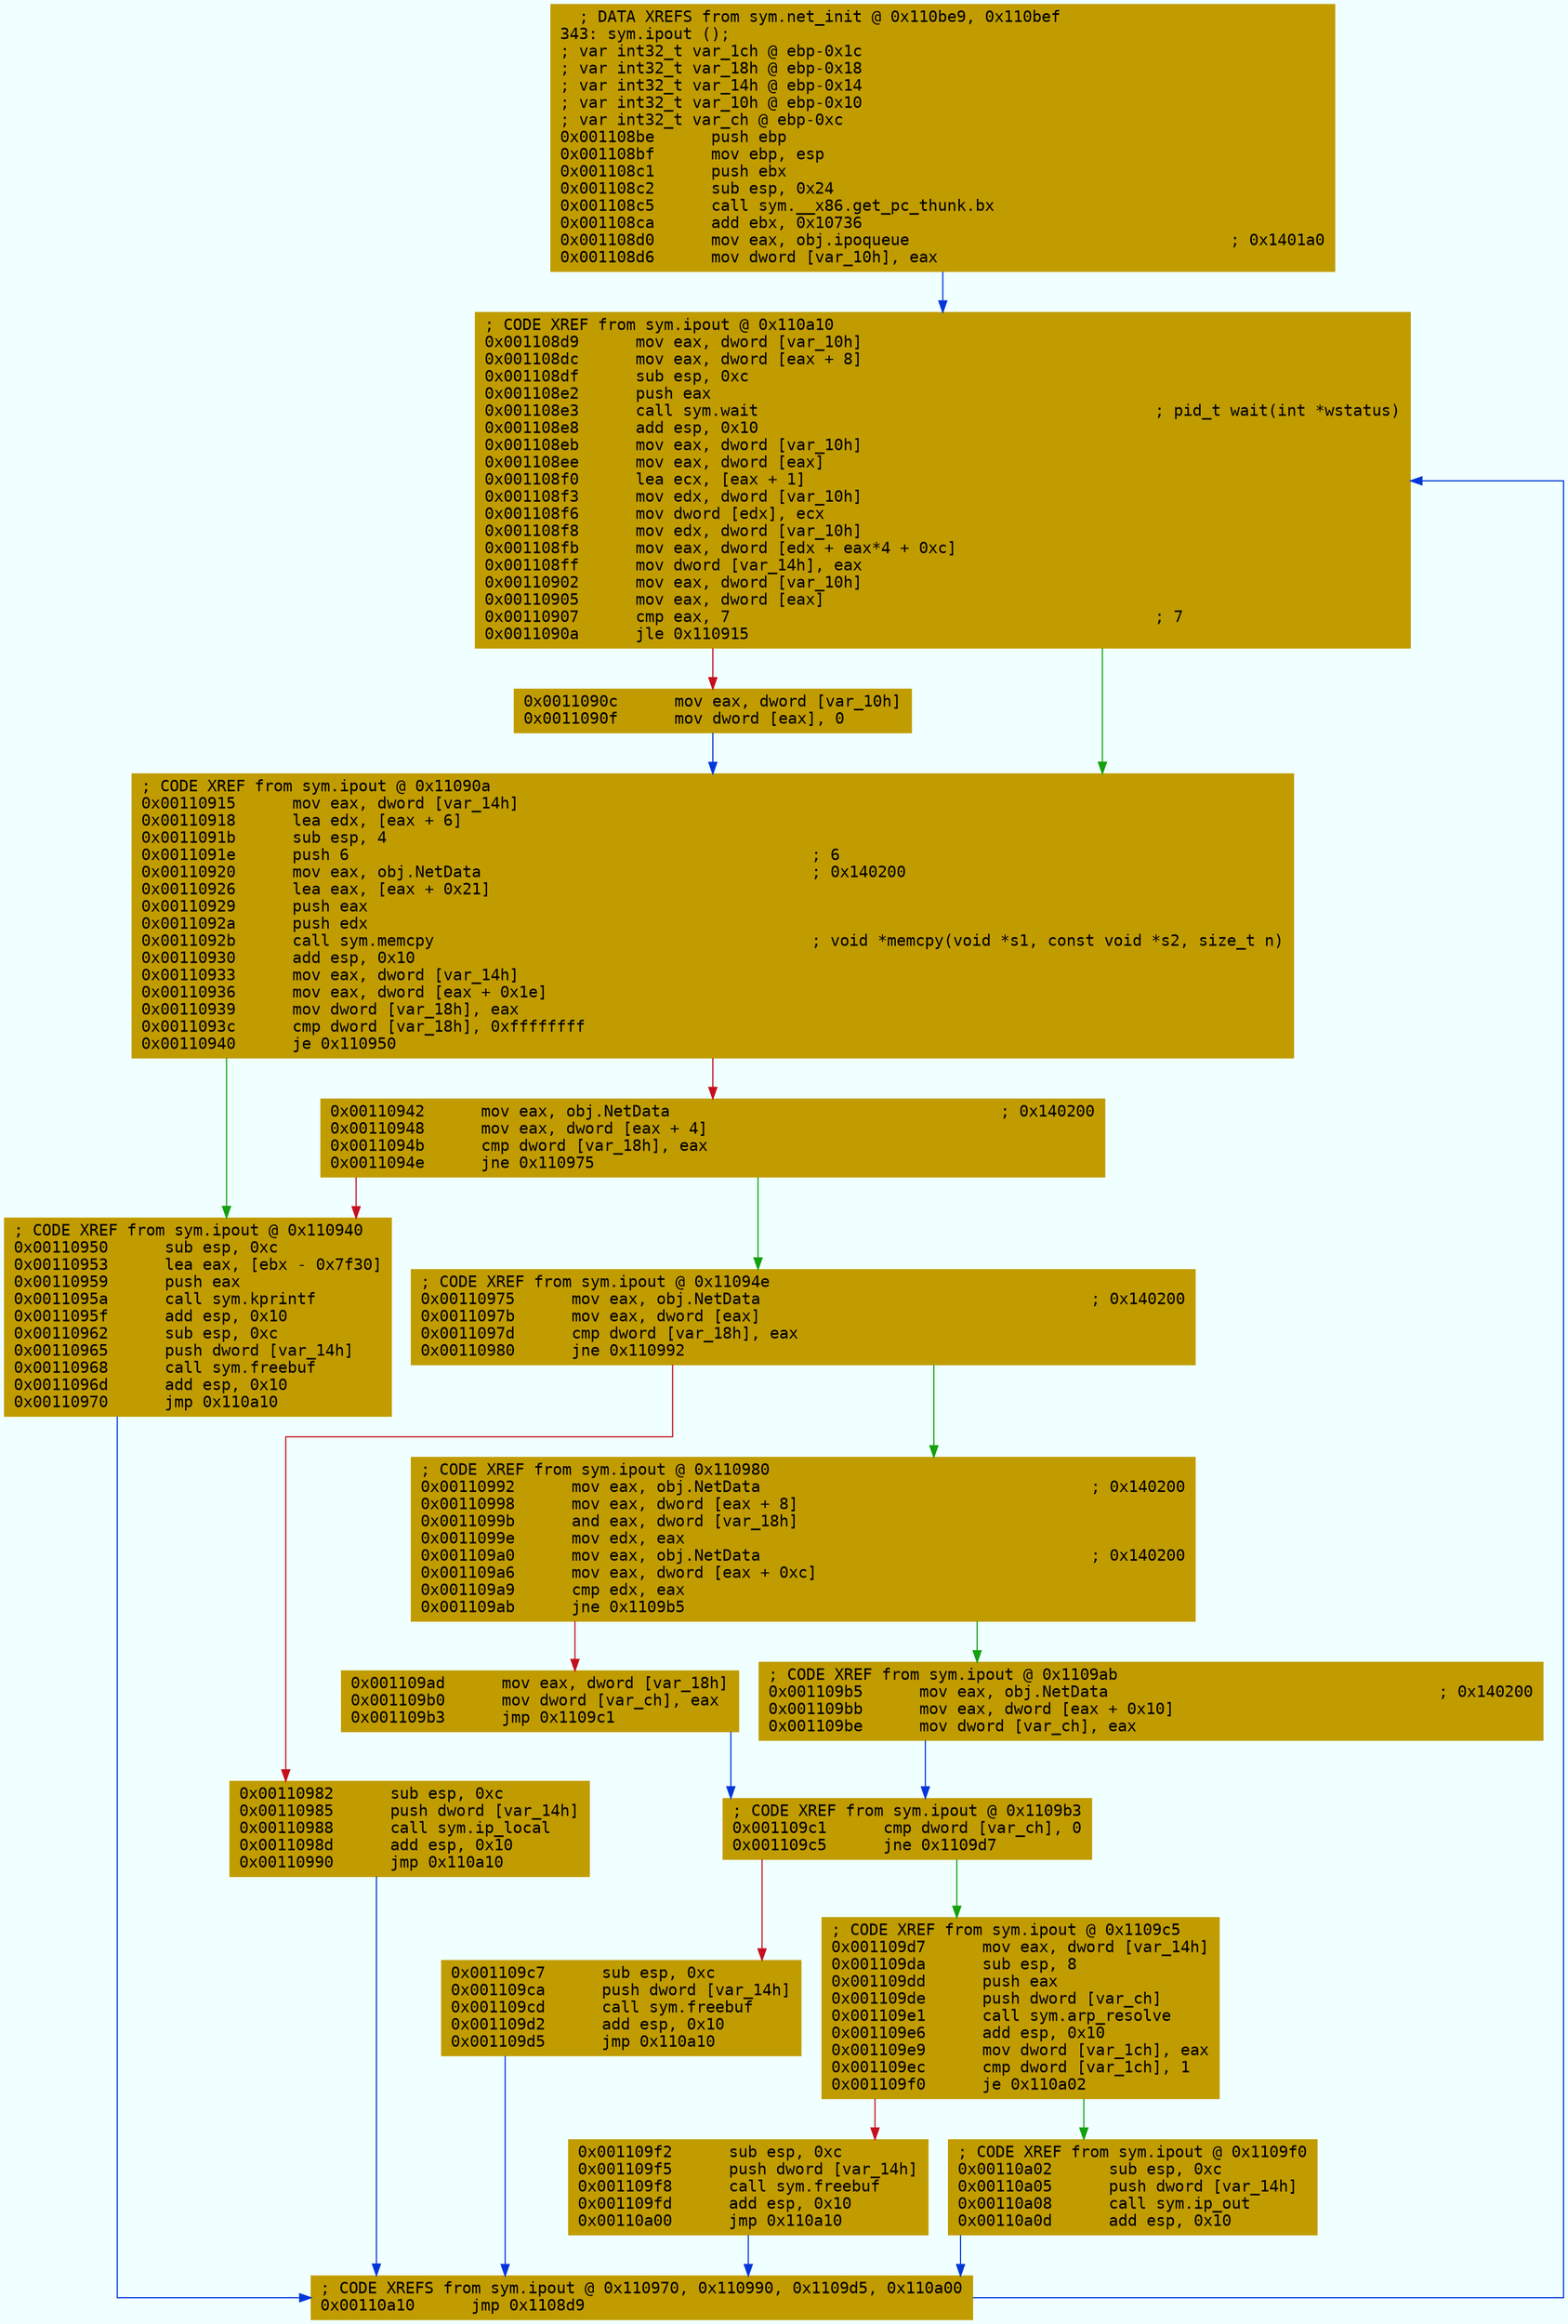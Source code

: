 digraph code {
	graph [bgcolor=azure fontsize=8 fontname="Courier" splines="ortho"];
	node [fillcolor=gray style=filled shape=box];
	edge [arrowhead="normal"];
	"0x001108be" [URL="sym.ipout/0x001108be", fillcolor="#c19c00",color="#c19c00", fontname="Courier",label="  ; DATA XREFS from sym.net_init @ 0x110be9, 0x110bef\l343: sym.ipout ();\l; var int32_t var_1ch @ ebp-0x1c\l; var int32_t var_18h @ ebp-0x18\l; var int32_t var_14h @ ebp-0x14\l; var int32_t var_10h @ ebp-0x10\l; var int32_t var_ch @ ebp-0xc\l0x001108be      push ebp\l0x001108bf      mov ebp, esp\l0x001108c1      push ebx\l0x001108c2      sub esp, 0x24\l0x001108c5      call sym.__x86.get_pc_thunk.bx\l0x001108ca      add ebx, 0x10736\l0x001108d0      mov eax, obj.ipoqueue                                  ; 0x1401a0\l0x001108d6      mov dword [var_10h], eax\l"]
	"0x001108d9" [URL="sym.ipout/0x001108d9", fillcolor="#c19c00",color="#c19c00", fontname="Courier",label="; CODE XREF from sym.ipout @ 0x110a10\l0x001108d9      mov eax, dword [var_10h]\l0x001108dc      mov eax, dword [eax + 8]\l0x001108df      sub esp, 0xc\l0x001108e2      push eax\l0x001108e3      call sym.wait                                          ; pid_t wait(int *wstatus)\l0x001108e8      add esp, 0x10\l0x001108eb      mov eax, dword [var_10h]\l0x001108ee      mov eax, dword [eax]\l0x001108f0      lea ecx, [eax + 1]\l0x001108f3      mov edx, dword [var_10h]\l0x001108f6      mov dword [edx], ecx\l0x001108f8      mov edx, dword [var_10h]\l0x001108fb      mov eax, dword [edx + eax*4 + 0xc]\l0x001108ff      mov dword [var_14h], eax\l0x00110902      mov eax, dword [var_10h]\l0x00110905      mov eax, dword [eax]\l0x00110907      cmp eax, 7                                             ; 7\l0x0011090a      jle 0x110915\l"]
	"0x0011090c" [URL="sym.ipout/0x0011090c", fillcolor="#c19c00",color="#c19c00", fontname="Courier",label="0x0011090c      mov eax, dword [var_10h]\l0x0011090f      mov dword [eax], 0\l"]
	"0x00110915" [URL="sym.ipout/0x00110915", fillcolor="#c19c00",color="#c19c00", fontname="Courier",label="; CODE XREF from sym.ipout @ 0x11090a\l0x00110915      mov eax, dword [var_14h]\l0x00110918      lea edx, [eax + 6]\l0x0011091b      sub esp, 4\l0x0011091e      push 6                                                 ; 6\l0x00110920      mov eax, obj.NetData                                   ; 0x140200\l0x00110926      lea eax, [eax + 0x21]\l0x00110929      push eax\l0x0011092a      push edx\l0x0011092b      call sym.memcpy                                        ; void *memcpy(void *s1, const void *s2, size_t n)\l0x00110930      add esp, 0x10\l0x00110933      mov eax, dword [var_14h]\l0x00110936      mov eax, dword [eax + 0x1e]\l0x00110939      mov dword [var_18h], eax\l0x0011093c      cmp dword [var_18h], 0xffffffff\l0x00110940      je 0x110950\l"]
	"0x00110942" [URL="sym.ipout/0x00110942", fillcolor="#c19c00",color="#c19c00", fontname="Courier",label="0x00110942      mov eax, obj.NetData                                   ; 0x140200\l0x00110948      mov eax, dword [eax + 4]\l0x0011094b      cmp dword [var_18h], eax\l0x0011094e      jne 0x110975\l"]
	"0x00110950" [URL="sym.ipout/0x00110950", fillcolor="#c19c00",color="#c19c00", fontname="Courier",label="; CODE XREF from sym.ipout @ 0x110940\l0x00110950      sub esp, 0xc\l0x00110953      lea eax, [ebx - 0x7f30]\l0x00110959      push eax\l0x0011095a      call sym.kprintf\l0x0011095f      add esp, 0x10\l0x00110962      sub esp, 0xc\l0x00110965      push dword [var_14h]\l0x00110968      call sym.freebuf\l0x0011096d      add esp, 0x10\l0x00110970      jmp 0x110a10\l"]
	"0x00110975" [URL="sym.ipout/0x00110975", fillcolor="#c19c00",color="#c19c00", fontname="Courier",label="; CODE XREF from sym.ipout @ 0x11094e\l0x00110975      mov eax, obj.NetData                                   ; 0x140200\l0x0011097b      mov eax, dword [eax]\l0x0011097d      cmp dword [var_18h], eax\l0x00110980      jne 0x110992\l"]
	"0x00110982" [URL="sym.ipout/0x00110982", fillcolor="#c19c00",color="#c19c00", fontname="Courier",label="0x00110982      sub esp, 0xc\l0x00110985      push dword [var_14h]\l0x00110988      call sym.ip_local\l0x0011098d      add esp, 0x10\l0x00110990      jmp 0x110a10\l"]
	"0x00110992" [URL="sym.ipout/0x00110992", fillcolor="#c19c00",color="#c19c00", fontname="Courier",label="; CODE XREF from sym.ipout @ 0x110980\l0x00110992      mov eax, obj.NetData                                   ; 0x140200\l0x00110998      mov eax, dword [eax + 8]\l0x0011099b      and eax, dword [var_18h]\l0x0011099e      mov edx, eax\l0x001109a0      mov eax, obj.NetData                                   ; 0x140200\l0x001109a6      mov eax, dword [eax + 0xc]\l0x001109a9      cmp edx, eax\l0x001109ab      jne 0x1109b5\l"]
	"0x001109ad" [URL="sym.ipout/0x001109ad", fillcolor="#c19c00",color="#c19c00", fontname="Courier",label="0x001109ad      mov eax, dword [var_18h]\l0x001109b0      mov dword [var_ch], eax\l0x001109b3      jmp 0x1109c1\l"]
	"0x001109b5" [URL="sym.ipout/0x001109b5", fillcolor="#c19c00",color="#c19c00", fontname="Courier",label="; CODE XREF from sym.ipout @ 0x1109ab\l0x001109b5      mov eax, obj.NetData                                   ; 0x140200\l0x001109bb      mov eax, dword [eax + 0x10]\l0x001109be      mov dword [var_ch], eax\l"]
	"0x001109c1" [URL="sym.ipout/0x001109c1", fillcolor="#c19c00",color="#c19c00", fontname="Courier",label="; CODE XREF from sym.ipout @ 0x1109b3\l0x001109c1      cmp dword [var_ch], 0\l0x001109c5      jne 0x1109d7\l"]
	"0x001109c7" [URL="sym.ipout/0x001109c7", fillcolor="#c19c00",color="#c19c00", fontname="Courier",label="0x001109c7      sub esp, 0xc\l0x001109ca      push dword [var_14h]\l0x001109cd      call sym.freebuf\l0x001109d2      add esp, 0x10\l0x001109d5      jmp 0x110a10\l"]
	"0x001109d7" [URL="sym.ipout/0x001109d7", fillcolor="#c19c00",color="#c19c00", fontname="Courier",label="; CODE XREF from sym.ipout @ 0x1109c5\l0x001109d7      mov eax, dword [var_14h]\l0x001109da      sub esp, 8\l0x001109dd      push eax\l0x001109de      push dword [var_ch]\l0x001109e1      call sym.arp_resolve\l0x001109e6      add esp, 0x10\l0x001109e9      mov dword [var_1ch], eax\l0x001109ec      cmp dword [var_1ch], 1\l0x001109f0      je 0x110a02\l"]
	"0x001109f2" [URL="sym.ipout/0x001109f2", fillcolor="#c19c00",color="#c19c00", fontname="Courier",label="0x001109f2      sub esp, 0xc\l0x001109f5      push dword [var_14h]\l0x001109f8      call sym.freebuf\l0x001109fd      add esp, 0x10\l0x00110a00      jmp 0x110a10\l"]
	"0x00110a02" [URL="sym.ipout/0x00110a02", fillcolor="#c19c00",color="#c19c00", fontname="Courier",label="; CODE XREF from sym.ipout @ 0x1109f0\l0x00110a02      sub esp, 0xc\l0x00110a05      push dword [var_14h]\l0x00110a08      call sym.ip_out\l0x00110a0d      add esp, 0x10\l"]
	"0x00110a10" [URL="sym.ipout/0x00110a10", fillcolor="#c19c00",color="#c19c00", fontname="Courier",label="; CODE XREFS from sym.ipout @ 0x110970, 0x110990, 0x1109d5, 0x110a00\l0x00110a10      jmp 0x1108d9\l"]
        "0x001108be" -> "0x001108d9" [color="#0037da"];
        "0x001108d9" -> "0x00110915" [color="#13a10e"];
        "0x001108d9" -> "0x0011090c" [color="#c50f1f"];
        "0x0011090c" -> "0x00110915" [color="#0037da"];
        "0x00110915" -> "0x00110950" [color="#13a10e"];
        "0x00110915" -> "0x00110942" [color="#c50f1f"];
        "0x00110942" -> "0x00110975" [color="#13a10e"];
        "0x00110942" -> "0x00110950" [color="#c50f1f"];
        "0x00110950" -> "0x00110a10" [color="#0037da"];
        "0x00110975" -> "0x00110992" [color="#13a10e"];
        "0x00110975" -> "0x00110982" [color="#c50f1f"];
        "0x00110982" -> "0x00110a10" [color="#0037da"];
        "0x00110992" -> "0x001109b5" [color="#13a10e"];
        "0x00110992" -> "0x001109ad" [color="#c50f1f"];
        "0x001109ad" -> "0x001109c1" [color="#0037da"];
        "0x001109b5" -> "0x001109c1" [color="#0037da"];
        "0x001109c1" -> "0x001109d7" [color="#13a10e"];
        "0x001109c1" -> "0x001109c7" [color="#c50f1f"];
        "0x001109c7" -> "0x00110a10" [color="#0037da"];
        "0x001109d7" -> "0x00110a02" [color="#13a10e"];
        "0x001109d7" -> "0x001109f2" [color="#c50f1f"];
        "0x001109f2" -> "0x00110a10" [color="#0037da"];
        "0x00110a02" -> "0x00110a10" [color="#0037da"];
        "0x00110a10" -> "0x001108d9" [color="#0037da"];
}
